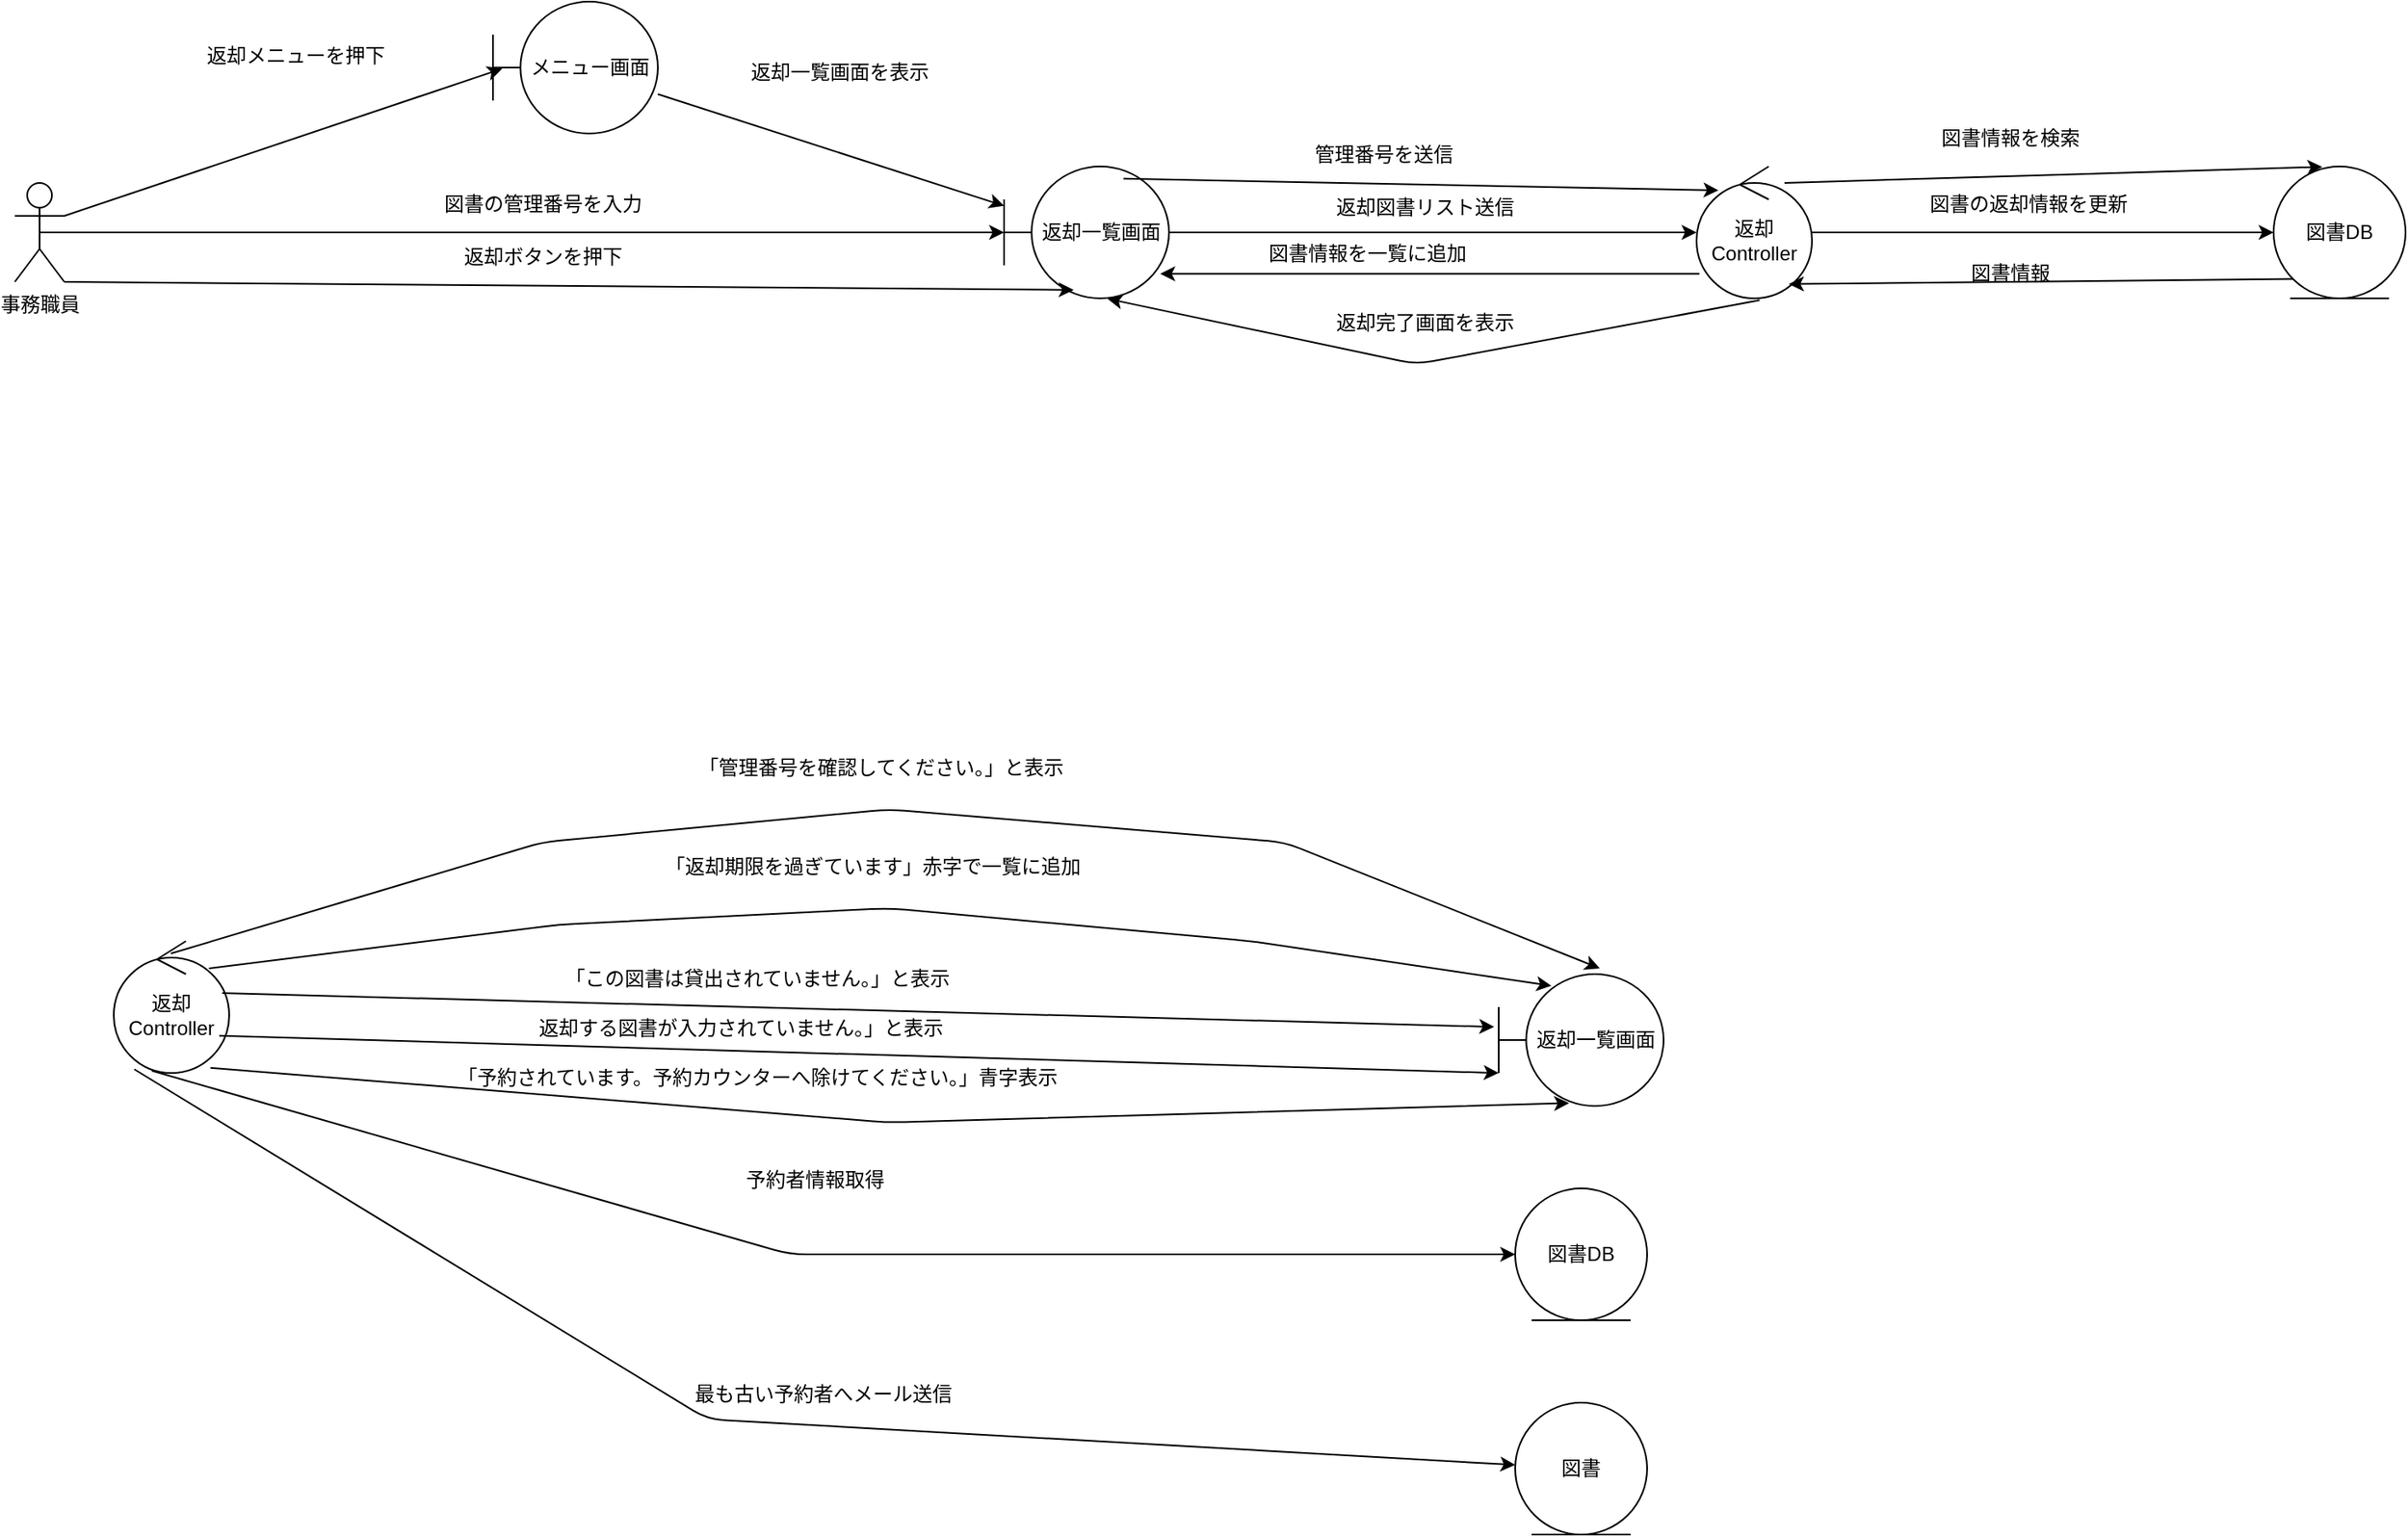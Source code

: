 <mxfile>
    <diagram id="eXi-w5olTraVnP0-DjQJ" name="ページ1">
        <mxGraphModel dx="1582" dy="526" grid="1" gridSize="10" guides="1" tooltips="1" connect="1" arrows="1" fold="1" page="1" pageScale="1" pageWidth="827" pageHeight="1169" math="0" shadow="0">
            <root>
                <mxCell id="0"/>
                <mxCell id="1" parent="0"/>
                <mxCell id="11" style="edgeStyle=none;html=1;exitX=0.5;exitY=0.5;exitDx=0;exitDy=0;exitPerimeter=0;" edge="1" parent="1" source="2" target="8">
                    <mxGeometry relative="1" as="geometry"/>
                </mxCell>
                <mxCell id="2" value="事務職員" style="shape=umlActor;verticalLabelPosition=bottom;verticalAlign=top;html=1;" vertex="1" parent="1">
                    <mxGeometry x="20" y="220" width="30" height="60" as="geometry"/>
                </mxCell>
                <mxCell id="9" value="" style="edgeStyle=none;html=1;" edge="1" parent="1" source="5" target="8">
                    <mxGeometry relative="1" as="geometry"/>
                </mxCell>
                <mxCell id="5" value="メニュー画面" style="shape=umlBoundary;whiteSpace=wrap;html=1;" vertex="1" parent="1">
                    <mxGeometry x="310" y="110" width="100" height="80" as="geometry"/>
                </mxCell>
                <mxCell id="6" style="edgeStyle=none;html=1;exitX=1;exitY=0.333;exitDx=0;exitDy=0;exitPerimeter=0;entryX=0.056;entryY=0.508;entryDx=0;entryDy=0;entryPerimeter=0;" edge="1" parent="1" source="2" target="5">
                    <mxGeometry relative="1" as="geometry"/>
                </mxCell>
                <mxCell id="7" value="返却メニューを押下" style="text;html=1;align=center;verticalAlign=middle;resizable=0;points=[];autosize=1;strokeColor=none;fillColor=none;" vertex="1" parent="1">
                    <mxGeometry x="125" y="128" width="130" height="30" as="geometry"/>
                </mxCell>
                <mxCell id="17" style="edgeStyle=none;html=1;" edge="1" parent="1" source="8" target="16">
                    <mxGeometry relative="1" as="geometry"/>
                </mxCell>
                <mxCell id="8" value="返却一覧画面" style="shape=umlBoundary;whiteSpace=wrap;html=1;" vertex="1" parent="1">
                    <mxGeometry x="620" y="210" width="100" height="80" as="geometry"/>
                </mxCell>
                <mxCell id="10" value="返却一覧画面を表示" style="text;html=1;align=center;verticalAlign=middle;resizable=0;points=[];autosize=1;strokeColor=none;fillColor=none;" vertex="1" parent="1">
                    <mxGeometry x="455" y="138" width="130" height="30" as="geometry"/>
                </mxCell>
                <mxCell id="13" value="図書の管理番号を入力" style="text;html=1;align=center;verticalAlign=middle;resizable=0;points=[];autosize=1;strokeColor=none;fillColor=none;" vertex="1" parent="1">
                    <mxGeometry x="270" y="218" width="140" height="30" as="geometry"/>
                </mxCell>
                <mxCell id="14" style="edgeStyle=none;html=1;exitX=1;exitY=1;exitDx=0;exitDy=0;exitPerimeter=0;entryX=0.422;entryY=0.936;entryDx=0;entryDy=0;entryPerimeter=0;" edge="1" parent="1" source="2" target="8">
                    <mxGeometry relative="1" as="geometry"/>
                </mxCell>
                <mxCell id="15" value="返却ボタンを押下" style="text;html=1;align=center;verticalAlign=middle;resizable=0;points=[];autosize=1;strokeColor=none;fillColor=none;" vertex="1" parent="1">
                    <mxGeometry x="280" y="250" width="120" height="30" as="geometry"/>
                </mxCell>
                <mxCell id="27" style="edgeStyle=none;html=1;entryX=0;entryY=0.5;entryDx=0;entryDy=0;" edge="1" parent="1" source="16" target="26">
                    <mxGeometry relative="1" as="geometry"/>
                </mxCell>
                <mxCell id="16" value="返却Controller" style="ellipse;shape=umlControl;whiteSpace=wrap;html=1;" vertex="1" parent="1">
                    <mxGeometry x="1040" y="210" width="70" height="80" as="geometry"/>
                </mxCell>
                <mxCell id="18" value="返却図書リスト送信" style="text;html=1;align=center;verticalAlign=middle;resizable=0;points=[];autosize=1;strokeColor=none;fillColor=none;" vertex="1" parent="1">
                    <mxGeometry x="810" y="220" width="130" height="30" as="geometry"/>
                </mxCell>
                <mxCell id="19" style="edgeStyle=none;html=1;entryX=0.19;entryY=0.181;entryDx=0;entryDy=0;entryPerimeter=0;exitX=0.724;exitY=0.092;exitDx=0;exitDy=0;exitPerimeter=0;" edge="1" parent="1" source="8" target="16">
                    <mxGeometry relative="1" as="geometry"/>
                </mxCell>
                <mxCell id="20" value="管理番号を送信" style="text;html=1;align=center;verticalAlign=middle;resizable=0;points=[];autosize=1;strokeColor=none;fillColor=none;" vertex="1" parent="1">
                    <mxGeometry x="795" y="188" width="110" height="30" as="geometry"/>
                </mxCell>
                <mxCell id="21" style="edgeStyle=none;html=1;entryX=0.947;entryY=0.814;entryDx=0;entryDy=0;entryPerimeter=0;exitX=0.025;exitY=0.814;exitDx=0;exitDy=0;exitPerimeter=0;" edge="1" parent="1" source="16" target="8">
                    <mxGeometry relative="1" as="geometry"/>
                </mxCell>
                <mxCell id="23" value="図書情報を一覧に追加" style="text;html=1;align=center;verticalAlign=middle;resizable=0;points=[];autosize=1;strokeColor=none;fillColor=none;" vertex="1" parent="1">
                    <mxGeometry x="770" y="248" width="140" height="30" as="geometry"/>
                </mxCell>
                <mxCell id="24" style="edgeStyle=none;html=1;entryX=0.627;entryY=1.003;entryDx=0;entryDy=0;entryPerimeter=0;exitX=0.546;exitY=1.014;exitDx=0;exitDy=0;exitPerimeter=0;" edge="1" parent="1" source="16" target="8">
                    <mxGeometry relative="1" as="geometry">
                        <Array as="points">
                            <mxPoint x="870" y="330"/>
                        </Array>
                    </mxGeometry>
                </mxCell>
                <mxCell id="25" value="返却完了画面を表示" style="text;html=1;align=center;verticalAlign=middle;resizable=0;points=[];autosize=1;strokeColor=none;fillColor=none;" vertex="1" parent="1">
                    <mxGeometry x="810" y="290" width="130" height="30" as="geometry"/>
                </mxCell>
                <mxCell id="26" value="図書DB" style="ellipse;shape=umlEntity;whiteSpace=wrap;html=1;" vertex="1" parent="1">
                    <mxGeometry x="1390" y="210" width="80" height="80" as="geometry"/>
                </mxCell>
                <mxCell id="28" value="図書の返却情報を更新" style="text;html=1;align=center;verticalAlign=middle;resizable=0;points=[];autosize=1;strokeColor=none;fillColor=none;" vertex="1" parent="1">
                    <mxGeometry x="1171" y="218" width="140" height="30" as="geometry"/>
                </mxCell>
                <mxCell id="29" style="edgeStyle=none;html=1;entryX=0.369;entryY=0.003;entryDx=0;entryDy=0;entryPerimeter=0;exitX=0.762;exitY=0.125;exitDx=0;exitDy=0;exitPerimeter=0;" edge="1" parent="1" source="16" target="26">
                    <mxGeometry relative="1" as="geometry"/>
                </mxCell>
                <mxCell id="30" value="図書情報を検索" style="text;html=1;align=center;verticalAlign=middle;resizable=0;points=[];autosize=1;strokeColor=none;fillColor=none;" vertex="1" parent="1">
                    <mxGeometry x="1175" y="178" width="110" height="30" as="geometry"/>
                </mxCell>
                <mxCell id="31" style="edgeStyle=none;html=1;entryX=0.8;entryY=0.892;entryDx=0;entryDy=0;entryPerimeter=0;exitX=0;exitY=1;exitDx=0;exitDy=0;" edge="1" parent="1" source="26" target="16">
                    <mxGeometry relative="1" as="geometry"/>
                </mxCell>
                <mxCell id="32" value="図書情報" style="text;html=1;align=center;verticalAlign=middle;resizable=0;points=[];autosize=1;strokeColor=none;fillColor=none;" vertex="1" parent="1">
                    <mxGeometry x="1195" y="260" width="70" height="30" as="geometry"/>
                </mxCell>
                <mxCell id="46" style="edgeStyle=none;html=1;entryX=0;entryY=0.5;entryDx=0;entryDy=0;exitX=0.33;exitY=0.983;exitDx=0;exitDy=0;exitPerimeter=0;" edge="1" parent="1" source="33" target="45">
                    <mxGeometry relative="1" as="geometry">
                        <Array as="points">
                            <mxPoint x="490" y="870"/>
                        </Array>
                    </mxGeometry>
                </mxCell>
                <mxCell id="48" style="edgeStyle=none;html=1;exitX=0.178;exitY=0.972;exitDx=0;exitDy=0;exitPerimeter=0;" edge="1" parent="1" source="33" target="49">
                    <mxGeometry relative="1" as="geometry">
                        <mxPoint x="910" y="1052.667" as="targetPoint"/>
                        <Array as="points">
                            <mxPoint x="440" y="970"/>
                        </Array>
                    </mxGeometry>
                </mxCell>
                <mxCell id="33" value="返却Controller" style="ellipse;shape=umlControl;whiteSpace=wrap;html=1;" vertex="1" parent="1">
                    <mxGeometry x="80" y="680" width="70" height="80" as="geometry"/>
                </mxCell>
                <mxCell id="34" value="返却一覧画面" style="shape=umlBoundary;whiteSpace=wrap;html=1;" vertex="1" parent="1">
                    <mxGeometry x="920" y="700" width="100" height="80" as="geometry"/>
                </mxCell>
                <mxCell id="35" style="edgeStyle=none;html=1;entryX=0.613;entryY=-0.044;entryDx=0;entryDy=0;entryPerimeter=0;exitX=0.495;exitY=0.094;exitDx=0;exitDy=0;exitPerimeter=0;" edge="1" parent="1" source="33" target="34">
                    <mxGeometry relative="1" as="geometry">
                        <Array as="points">
                            <mxPoint x="340" y="620"/>
                            <mxPoint x="550" y="600"/>
                            <mxPoint x="790" y="620"/>
                        </Array>
                    </mxGeometry>
                </mxCell>
                <mxCell id="36" value="「管理番号を確認してください。」と表示" style="text;html=1;align=center;verticalAlign=middle;resizable=0;points=[];autosize=1;strokeColor=none;fillColor=none;" vertex="1" parent="1">
                    <mxGeometry x="425" y="560" width="240" height="30" as="geometry"/>
                </mxCell>
                <mxCell id="37" style="edgeStyle=none;html=1;entryX=0.32;entryY=0.089;entryDx=0;entryDy=0;entryPerimeter=0;exitX=0.825;exitY=0.206;exitDx=0;exitDy=0;exitPerimeter=0;" edge="1" parent="1" source="33" target="34">
                    <mxGeometry relative="1" as="geometry">
                        <Array as="points">
                            <mxPoint x="350" y="670"/>
                            <mxPoint x="550" y="660"/>
                            <mxPoint x="770" y="680"/>
                        </Array>
                    </mxGeometry>
                </mxCell>
                <mxCell id="38" value="「返却期限を過ぎています」赤字で一覧に追加" style="text;html=1;align=center;verticalAlign=middle;resizable=0;points=[];autosize=1;strokeColor=none;fillColor=none;" vertex="1" parent="1">
                    <mxGeometry x="400" y="620" width="280" height="30" as="geometry"/>
                </mxCell>
                <mxCell id="39" style="edgeStyle=none;html=1;entryX=-0.027;entryY=0.4;entryDx=0;entryDy=0;entryPerimeter=0;exitX=0.94;exitY=0.394;exitDx=0;exitDy=0;exitPerimeter=0;" edge="1" parent="1" source="33" target="34">
                    <mxGeometry relative="1" as="geometry"/>
                </mxCell>
                <mxCell id="40" value="「この図書は貸出されていません。」と表示" style="text;html=1;align=center;verticalAlign=middle;resizable=0;points=[];autosize=1;strokeColor=none;fillColor=none;" vertex="1" parent="1">
                    <mxGeometry x="340" y="688" width="260" height="30" as="geometry"/>
                </mxCell>
                <mxCell id="41" style="edgeStyle=none;html=1;entryX=0;entryY=0.75;entryDx=0;entryDy=0;entryPerimeter=0;exitX=0.914;exitY=0.717;exitDx=0;exitDy=0;exitPerimeter=0;" edge="1" parent="1" source="33" target="34">
                    <mxGeometry relative="1" as="geometry"/>
                </mxCell>
                <mxCell id="42" value="返却する図書が入力されていません。」と表示" style="text;html=1;align=center;verticalAlign=middle;resizable=0;points=[];autosize=1;strokeColor=none;fillColor=none;" vertex="1" parent="1">
                    <mxGeometry x="325" y="718" width="270" height="30" as="geometry"/>
                </mxCell>
                <mxCell id="43" style="edgeStyle=none;html=1;entryX=0.427;entryY=0.978;entryDx=0;entryDy=0;entryPerimeter=0;exitX=0.838;exitY=0.961;exitDx=0;exitDy=0;exitPerimeter=0;" edge="1" parent="1" source="33" target="34">
                    <mxGeometry relative="1" as="geometry">
                        <Array as="points">
                            <mxPoint x="550" y="790"/>
                        </Array>
                    </mxGeometry>
                </mxCell>
                <mxCell id="44" value="「予約されています。予約カウンターへ除けてください。」青字表示" style="text;html=1;align=center;verticalAlign=middle;resizable=0;points=[];autosize=1;strokeColor=none;fillColor=none;" vertex="1" parent="1">
                    <mxGeometry x="275" y="748" width="390" height="30" as="geometry"/>
                </mxCell>
                <mxCell id="45" value="図書DB" style="ellipse;shape=umlEntity;whiteSpace=wrap;html=1;" vertex="1" parent="1">
                    <mxGeometry x="930" y="830" width="80" height="80" as="geometry"/>
                </mxCell>
                <mxCell id="47" value="予約者情報取得" style="text;html=1;align=center;verticalAlign=middle;resizable=0;points=[];autosize=1;strokeColor=none;fillColor=none;" vertex="1" parent="1">
                    <mxGeometry x="450" y="810" width="110" height="30" as="geometry"/>
                </mxCell>
                <mxCell id="49" value="図書" style="ellipse;shape=umlEntity;whiteSpace=wrap;html=1;" vertex="1" parent="1">
                    <mxGeometry x="930" y="959.997" width="80" height="80" as="geometry"/>
                </mxCell>
                <mxCell id="50" value="最も古い予約者へメール送信" style="text;html=1;align=center;verticalAlign=middle;resizable=0;points=[];autosize=1;strokeColor=none;fillColor=none;" vertex="1" parent="1">
                    <mxGeometry x="420" y="940" width="180" height="30" as="geometry"/>
                </mxCell>
            </root>
        </mxGraphModel>
    </diagram>
</mxfile>